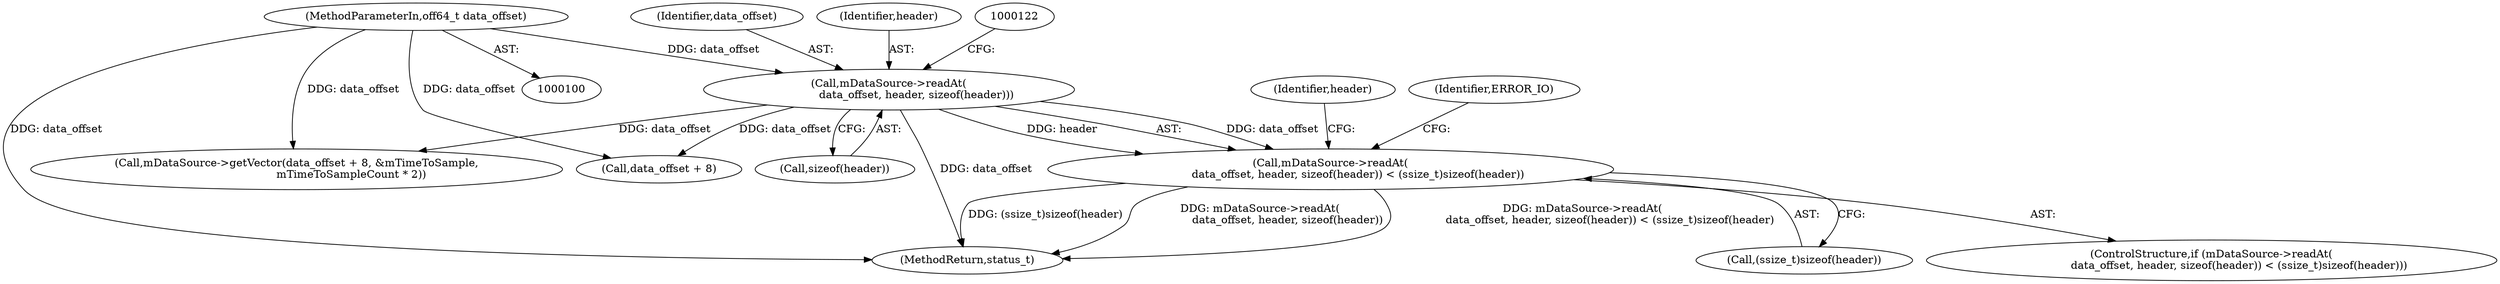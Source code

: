 digraph "0_Android_b57b3967b1a42dd505dbe4fcf1e1d810e3ae3777_1@API" {
"1000115" [label="(Call,mDataSource->readAt(\n                data_offset, header, sizeof(header)) < (ssize_t)sizeof(header))"];
"1000116" [label="(Call,mDataSource->readAt(\n                data_offset, header, sizeof(header)))"];
"1000101" [label="(MethodParameterIn,off64_t data_offset)"];
"1000163" [label="(Call,mDataSource->getVector(data_offset + 8, &mTimeToSample,\n                                mTimeToSampleCount * 2))"];
"1000116" [label="(Call,mDataSource->readAt(\n                data_offset, header, sizeof(header)))"];
"1000117" [label="(Identifier,data_offset)"];
"1000115" [label="(Call,mDataSource->readAt(\n                data_offset, header, sizeof(header)) < (ssize_t)sizeof(header))"];
"1000119" [label="(Call,sizeof(header))"];
"1000114" [label="(ControlStructure,if (mDataSource->readAt(\n                data_offset, header, sizeof(header)) < (ssize_t)sizeof(header)))"];
"1000164" [label="(Call,data_offset + 8)"];
"1000121" [label="(Call,(ssize_t)sizeof(header))"];
"1000131" [label="(Identifier,header)"];
"1000101" [label="(MethodParameterIn,off64_t data_offset)"];
"1000200" [label="(MethodReturn,status_t)"];
"1000127" [label="(Identifier,ERROR_IO)"];
"1000118" [label="(Identifier,header)"];
"1000115" -> "1000114"  [label="AST: "];
"1000115" -> "1000121"  [label="CFG: "];
"1000116" -> "1000115"  [label="AST: "];
"1000121" -> "1000115"  [label="AST: "];
"1000127" -> "1000115"  [label="CFG: "];
"1000131" -> "1000115"  [label="CFG: "];
"1000115" -> "1000200"  [label="DDG: mDataSource->readAt(\n                data_offset, header, sizeof(header)) < (ssize_t)sizeof(header)"];
"1000115" -> "1000200"  [label="DDG: (ssize_t)sizeof(header)"];
"1000115" -> "1000200"  [label="DDG: mDataSource->readAt(\n                data_offset, header, sizeof(header))"];
"1000116" -> "1000115"  [label="DDG: data_offset"];
"1000116" -> "1000115"  [label="DDG: header"];
"1000116" -> "1000119"  [label="CFG: "];
"1000117" -> "1000116"  [label="AST: "];
"1000118" -> "1000116"  [label="AST: "];
"1000119" -> "1000116"  [label="AST: "];
"1000122" -> "1000116"  [label="CFG: "];
"1000116" -> "1000200"  [label="DDG: data_offset"];
"1000101" -> "1000116"  [label="DDG: data_offset"];
"1000116" -> "1000163"  [label="DDG: data_offset"];
"1000116" -> "1000164"  [label="DDG: data_offset"];
"1000101" -> "1000100"  [label="AST: "];
"1000101" -> "1000200"  [label="DDG: data_offset"];
"1000101" -> "1000163"  [label="DDG: data_offset"];
"1000101" -> "1000164"  [label="DDG: data_offset"];
}

